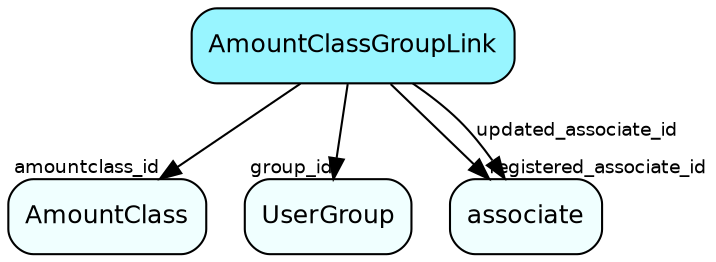 digraph AmountClassGroupLink  {
node [shape = box style="rounded, filled" fontname = "Helvetica" fontsize = "12" ]
edge [fontname = "Helvetica" fontsize = "9"]

AmountClassGroupLink[fillcolor = "cadetblue1"]
AmountClass[fillcolor = "azure1"]
UserGroup[fillcolor = "azure1"]
associate[fillcolor = "azure1"]
AmountClassGroupLink -> AmountClass [headlabel = "amountclass_id"]
AmountClassGroupLink -> UserGroup [headlabel = "group_id"]
AmountClassGroupLink -> associate [headlabel = "registered_associate_id"]
AmountClassGroupLink -> associate [label = "updated_associate_id"]
}
